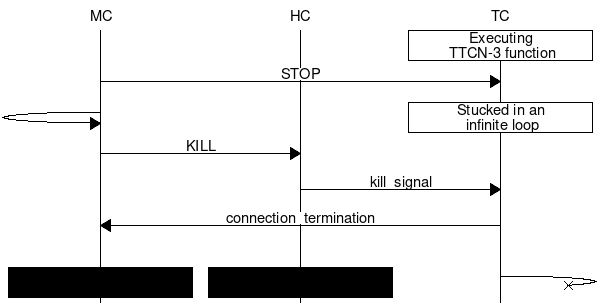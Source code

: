 ///////////////////////////////////////////////////////////////////////////////
// Copyright (c) 2000-2020 Ericsson Telecom AB
// All rights reserved. This program and the accompanying materials
// are made available under the terms of the Eclipse Public License v2.0
// which accompanies this distribution, and is available at
// https://www.eclipse.org/org/documents/epl-2.0/EPL-2.0.html
///////////////////////////////////////////////////////////////////////////////
msc {
  hscale="1", wordwraparcs=on;
  
 MC, HC, TC;
 
 
 TC box TC [label = "Executing\n TTCN-3 function"];
 MC => TC [label ="STOP"];
 MC => MC,
 TC box TC [label = "Stucked in an\n infinite loop"];
 MC => HC [label = "KILL"];
 HC => TC [label = "kill_signal"];
 TC => MC [label = "connection_termination"];
 |||;
 MC box MC [textbgcolour = "grey"],
 HC box HC [textbgcolour = "grey"],
 TC -x TC;
}